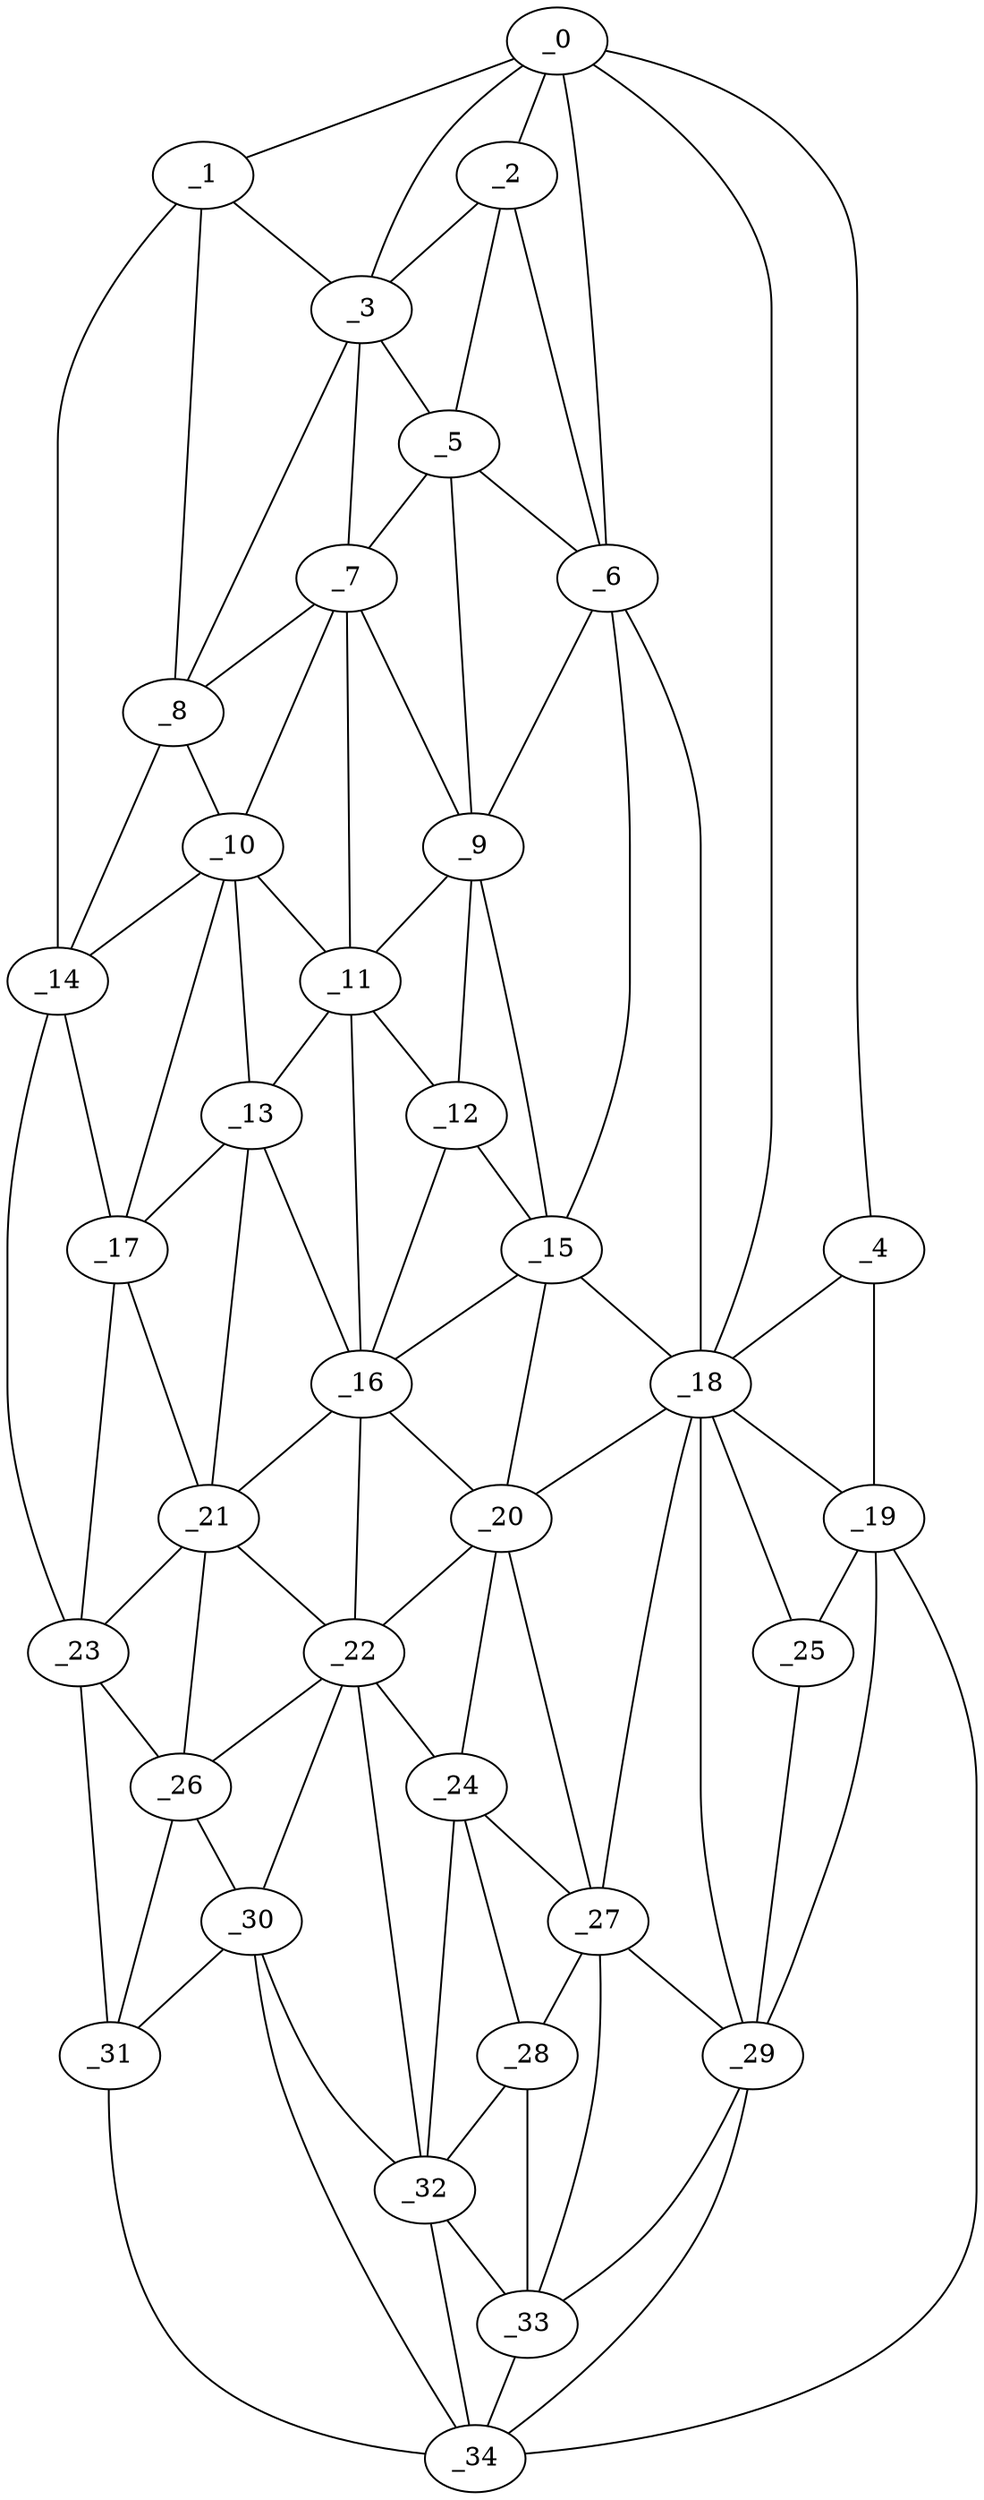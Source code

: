 graph "obj30__260.gxl" {
	_0	 [x=31,
		y=68];
	_1	 [x=42,
		y=102];
	_0 -- _1	 [valence=1];
	_2	 [x=43,
		y=79];
	_0 -- _2	 [valence=2];
	_3	 [x=44,
		y=87];
	_0 -- _3	 [valence=1];
	_4	 [x=47,
		y=7];
	_0 -- _4	 [valence=1];
	_6	 [x=52,
		y=75];
	_0 -- _6	 [valence=1];
	_18	 [x=75,
		y=59];
	_0 -- _18	 [valence=1];
	_1 -- _3	 [valence=1];
	_8	 [x=55,
		y=98];
	_1 -- _8	 [valence=2];
	_14	 [x=70,
		y=112];
	_1 -- _14	 [valence=1];
	_2 -- _3	 [valence=2];
	_5	 [x=51,
		y=80];
	_2 -- _5	 [valence=2];
	_2 -- _6	 [valence=2];
	_3 -- _5	 [valence=2];
	_7	 [x=52,
		y=88];
	_3 -- _7	 [valence=2];
	_3 -- _8	 [valence=2];
	_4 -- _18	 [valence=1];
	_19	 [x=77,
		y=8];
	_4 -- _19	 [valence=1];
	_5 -- _6	 [valence=2];
	_5 -- _7	 [valence=1];
	_9	 [x=59,
		y=77];
	_5 -- _9	 [valence=2];
	_6 -- _9	 [valence=2];
	_15	 [x=72,
		y=69];
	_6 -- _15	 [valence=2];
	_6 -- _18	 [valence=1];
	_7 -- _8	 [valence=1];
	_7 -- _9	 [valence=2];
	_10	 [x=62,
		y=98];
	_7 -- _10	 [valence=2];
	_11	 [x=65,
		y=86];
	_7 -- _11	 [valence=2];
	_8 -- _10	 [valence=2];
	_8 -- _14	 [valence=2];
	_9 -- _11	 [valence=1];
	_12	 [x=67,
		y=80];
	_9 -- _12	 [valence=2];
	_9 -- _15	 [valence=1];
	_10 -- _11	 [valence=2];
	_13	 [x=69,
		y=93];
	_10 -- _13	 [valence=2];
	_10 -- _14	 [valence=2];
	_17	 [x=74,
		y=97];
	_10 -- _17	 [valence=2];
	_11 -- _12	 [valence=1];
	_11 -- _13	 [valence=2];
	_16	 [x=74,
		y=80];
	_11 -- _16	 [valence=2];
	_12 -- _15	 [valence=1];
	_12 -- _16	 [valence=2];
	_13 -- _16	 [valence=2];
	_13 -- _17	 [valence=1];
	_21	 [x=80,
		y=91];
	_13 -- _21	 [valence=2];
	_14 -- _17	 [valence=1];
	_23	 [x=84,
		y=103];
	_14 -- _23	 [valence=1];
	_15 -- _16	 [valence=2];
	_15 -- _18	 [valence=2];
	_20	 [x=80,
		y=70];
	_15 -- _20	 [valence=2];
	_16 -- _20	 [valence=2];
	_16 -- _21	 [valence=1];
	_22	 [x=83,
		y=82];
	_16 -- _22	 [valence=2];
	_17 -- _21	 [valence=1];
	_17 -- _23	 [valence=2];
	_18 -- _19	 [valence=2];
	_18 -- _20	 [valence=2];
	_25	 [x=87,
		y=48];
	_18 -- _25	 [valence=2];
	_27	 [x=91,
		y=65];
	_18 -- _27	 [valence=2];
	_29	 [x=94,
		y=59];
	_18 -- _29	 [valence=2];
	_19 -- _25	 [valence=2];
	_19 -- _29	 [valence=2];
	_34	 [x=104,
		y=88];
	_19 -- _34	 [valence=1];
	_20 -- _22	 [valence=1];
	_24	 [x=86,
		y=73];
	_20 -- _24	 [valence=1];
	_20 -- _27	 [valence=2];
	_21 -- _22	 [valence=2];
	_21 -- _23	 [valence=2];
	_26	 [x=88,
		y=95];
	_21 -- _26	 [valence=2];
	_22 -- _24	 [valence=2];
	_22 -- _26	 [valence=2];
	_30	 [x=96,
		y=86];
	_22 -- _30	 [valence=2];
	_32	 [x=98,
		y=82];
	_22 -- _32	 [valence=2];
	_23 -- _26	 [valence=1];
	_31	 [x=97,
		y=94];
	_23 -- _31	 [valence=1];
	_24 -- _27	 [valence=2];
	_28	 [x=91,
		y=70];
	_24 -- _28	 [valence=2];
	_24 -- _32	 [valence=2];
	_25 -- _29	 [valence=1];
	_26 -- _30	 [valence=2];
	_26 -- _31	 [valence=2];
	_27 -- _28	 [valence=2];
	_27 -- _29	 [valence=2];
	_33	 [x=99,
		y=74];
	_27 -- _33	 [valence=2];
	_28 -- _32	 [valence=2];
	_28 -- _33	 [valence=2];
	_29 -- _33	 [valence=2];
	_29 -- _34	 [valence=1];
	_30 -- _31	 [valence=2];
	_30 -- _32	 [valence=2];
	_30 -- _34	 [valence=1];
	_31 -- _34	 [valence=1];
	_32 -- _33	 [valence=2];
	_32 -- _34	 [valence=2];
	_33 -- _34	 [valence=1];
}
